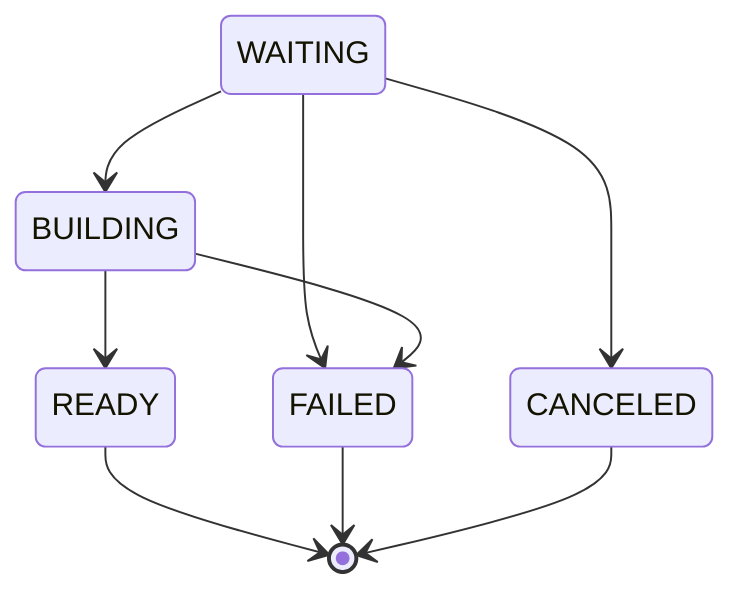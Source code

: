 stateDiagram-v2
    WAITING --> BUILDING
    WAITING --> CANCELED
    WAITING --> FAILED
    BUILDING --> FAILED
    BUILDING --> READY
    READY --> [*]
    FAILED --> [*]
    CANCELED --> [*]
